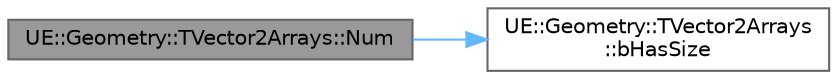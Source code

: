 digraph "UE::Geometry::TVector2Arrays::Num"
{
 // INTERACTIVE_SVG=YES
 // LATEX_PDF_SIZE
  bgcolor="transparent";
  edge [fontname=Helvetica,fontsize=10,labelfontname=Helvetica,labelfontsize=10];
  node [fontname=Helvetica,fontsize=10,shape=box,height=0.2,width=0.4];
  rankdir="LR";
  Node1 [id="Node000001",label="UE::Geometry::TVector2Arrays::Num",height=0.2,width=0.4,color="gray40", fillcolor="grey60", style="filled", fontcolor="black",tooltip=" "];
  Node1 -> Node2 [id="edge1_Node000001_Node000002",color="steelblue1",style="solid",tooltip=" "];
  Node2 [id="Node000002",label="UE::Geometry::TVector2Arrays\l::bHasSize",height=0.2,width=0.4,color="grey40", fillcolor="white", style="filled",URL="$dd/d65/classUE_1_1Geometry_1_1TVector2Arrays.html#ae009599ce9db43b8bc80b7a91827be65",tooltip=" "];
}
